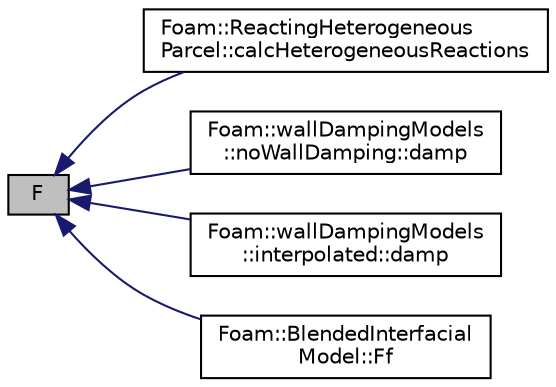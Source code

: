 digraph "F"
{
  bgcolor="transparent";
  edge [fontname="Helvetica",fontsize="10",labelfontname="Helvetica",labelfontsize="10"];
  node [fontname="Helvetica",fontsize="10",shape=record];
  rankdir="LR";
  Node1 [label="F",height=0.2,width=0.4,color="black", fillcolor="grey75", style="filled" fontcolor="black"];
  Node1 -> Node2 [dir="back",color="midnightblue",fontsize="10",style="solid",fontname="Helvetica"];
  Node2 [label="Foam::ReactingHeterogeneous\lParcel::calcHeterogeneousReactions",height=0.2,width=0.4,color="black",URL="$classFoam_1_1ReactingHeterogeneousParcel.html#ad068a67b54f4ce31c6dc4d920fddc119",tooltip="Calculate surface reactions. "];
  Node1 -> Node3 [dir="back",color="midnightblue",fontsize="10",style="solid",fontname="Helvetica"];
  Node3 [label="Foam::wallDampingModels\l::noWallDamping::damp",height=0.2,width=0.4,color="black",URL="$classFoam_1_1wallDampingModels_1_1noWallDamping.html#a83b38f2011ae91891280fbb04c9c7270",tooltip="Return damped face force. "];
  Node1 -> Node4 [dir="back",color="midnightblue",fontsize="10",style="solid",fontname="Helvetica"];
  Node4 [label="Foam::wallDampingModels\l::interpolated::damp",height=0.2,width=0.4,color="black",URL="$classFoam_1_1wallDampingModels_1_1interpolated.html#a747aa515f82ee9a48caa481c931c955a",tooltip="Return damped force. "];
  Node1 -> Node5 [dir="back",color="midnightblue",fontsize="10",style="solid",fontname="Helvetica"];
  Node5 [label="Foam::BlendedInterfacial\lModel::Ff",height=0.2,width=0.4,color="black",URL="$classFoam_1_1BlendedInterfacialModel.html#a2e104863fb3f72ec6125a11ab148b019",tooltip="Return the face blended force. "];
}

